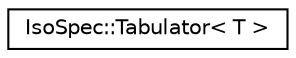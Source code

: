 digraph "Graphical Class Hierarchy"
{
  edge [fontname="Helvetica",fontsize="10",labelfontname="Helvetica",labelfontsize="10"];
  node [fontname="Helvetica",fontsize="10",shape=record];
  rankdir="LR";
  Node0 [label="IsoSpec::Tabulator\< T \>",height=0.2,width=0.4,color="black", fillcolor="white", style="filled",URL="$class_iso_spec_1_1_tabulator.html"];
}
